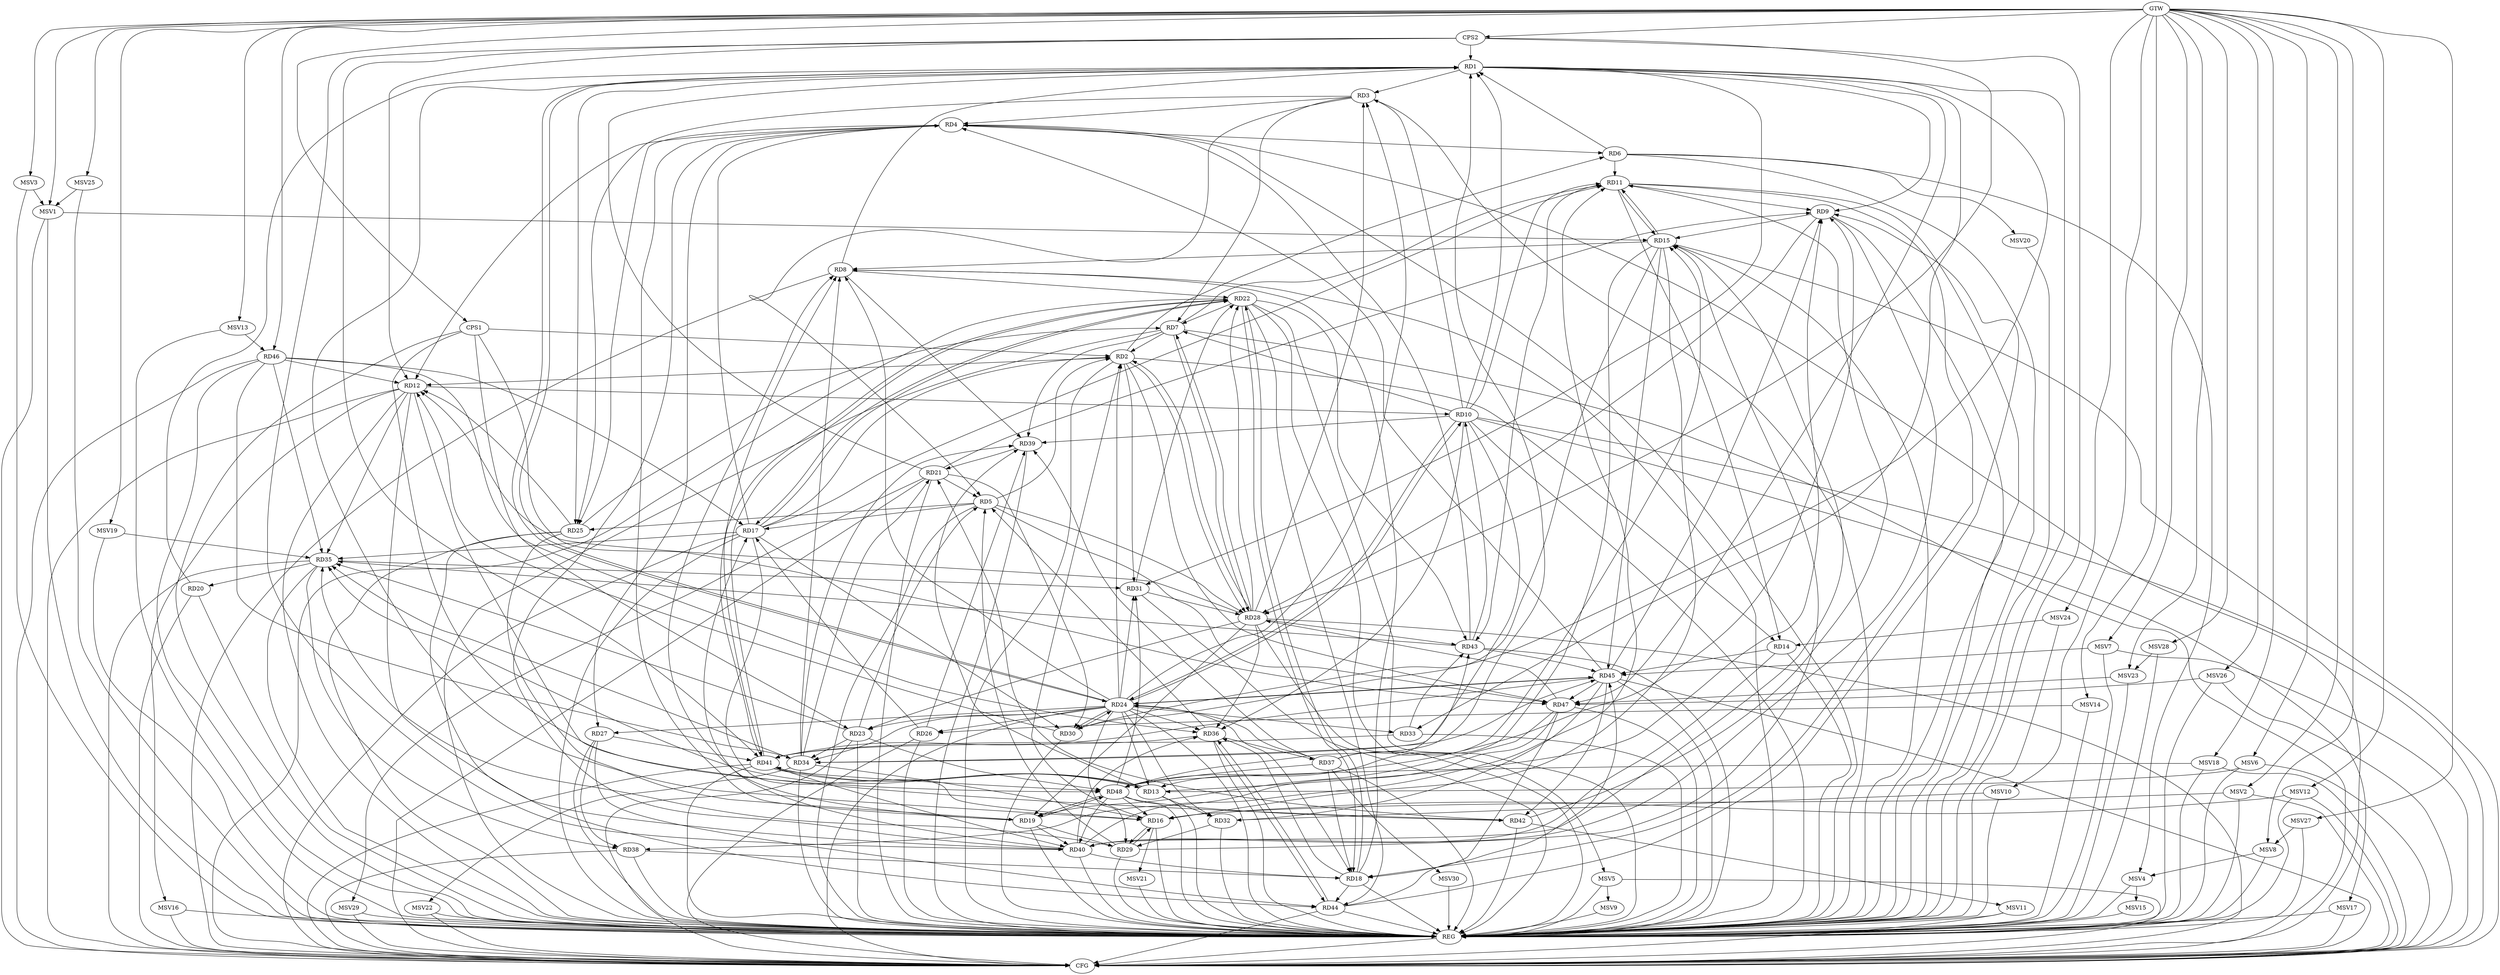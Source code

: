 strict digraph G {
  RD1 [ label="RD1" ];
  RD2 [ label="RD2" ];
  RD3 [ label="RD3" ];
  RD4 [ label="RD4" ];
  RD5 [ label="RD5" ];
  RD6 [ label="RD6" ];
  RD7 [ label="RD7" ];
  RD8 [ label="RD8" ];
  RD9 [ label="RD9" ];
  RD10 [ label="RD10" ];
  RD11 [ label="RD11" ];
  RD12 [ label="RD12" ];
  RD13 [ label="RD13" ];
  RD14 [ label="RD14" ];
  RD15 [ label="RD15" ];
  RD16 [ label="RD16" ];
  RD17 [ label="RD17" ];
  RD18 [ label="RD18" ];
  RD19 [ label="RD19" ];
  RD20 [ label="RD20" ];
  RD21 [ label="RD21" ];
  RD22 [ label="RD22" ];
  RD23 [ label="RD23" ];
  RD24 [ label="RD24" ];
  RD25 [ label="RD25" ];
  RD26 [ label="RD26" ];
  RD27 [ label="RD27" ];
  RD28 [ label="RD28" ];
  RD29 [ label="RD29" ];
  RD30 [ label="RD30" ];
  RD31 [ label="RD31" ];
  RD32 [ label="RD32" ];
  RD33 [ label="RD33" ];
  RD34 [ label="RD34" ];
  RD35 [ label="RD35" ];
  RD36 [ label="RD36" ];
  RD37 [ label="RD37" ];
  RD38 [ label="RD38" ];
  RD39 [ label="RD39" ];
  RD40 [ label="RD40" ];
  RD41 [ label="RD41" ];
  RD42 [ label="RD42" ];
  RD43 [ label="RD43" ];
  RD44 [ label="RD44" ];
  RD45 [ label="RD45" ];
  RD46 [ label="RD46" ];
  RD47 [ label="RD47" ];
  RD48 [ label="RD48" ];
  CPS1 [ label="CPS1" ];
  CPS2 [ label="CPS2" ];
  GTW [ label="GTW" ];
  REG [ label="REG" ];
  CFG [ label="CFG" ];
  MSV1 [ label="MSV1" ];
  MSV2 [ label="MSV2" ];
  MSV3 [ label="MSV3" ];
  MSV4 [ label="MSV4" ];
  MSV5 [ label="MSV5" ];
  MSV6 [ label="MSV6" ];
  MSV7 [ label="MSV7" ];
  MSV8 [ label="MSV8" ];
  MSV9 [ label="MSV9" ];
  MSV10 [ label="MSV10" ];
  MSV11 [ label="MSV11" ];
  MSV12 [ label="MSV12" ];
  MSV13 [ label="MSV13" ];
  MSV14 [ label="MSV14" ];
  MSV15 [ label="MSV15" ];
  MSV16 [ label="MSV16" ];
  MSV17 [ label="MSV17" ];
  MSV18 [ label="MSV18" ];
  MSV19 [ label="MSV19" ];
  MSV20 [ label="MSV20" ];
  MSV21 [ label="MSV21" ];
  MSV22 [ label="MSV22" ];
  MSV23 [ label="MSV23" ];
  MSV24 [ label="MSV24" ];
  MSV25 [ label="MSV25" ];
  MSV26 [ label="MSV26" ];
  MSV27 [ label="MSV27" ];
  MSV28 [ label="MSV28" ];
  MSV29 [ label="MSV29" ];
  MSV30 [ label="MSV30" ];
  RD1 -> RD3;
  RD6 -> RD1;
  RD8 -> RD1;
  RD1 -> RD9;
  RD10 -> RD1;
  RD1 -> RD16;
  RD20 -> RD1;
  RD21 -> RD1;
  RD1 -> RD24;
  RD24 -> RD1;
  RD1 -> RD25;
  RD1 -> RD30;
  RD1 -> RD31;
  RD1 -> RD33;
  RD1 -> RD47;
  RD48 -> RD1;
  RD5 -> RD2;
  RD2 -> RD6;
  RD7 -> RD2;
  RD2 -> RD12;
  RD2 -> RD14;
  RD16 -> RD2;
  RD17 -> RD2;
  RD24 -> RD2;
  RD2 -> RD28;
  RD28 -> RD2;
  RD2 -> RD31;
  RD2 -> RD47;
  RD3 -> RD4;
  RD3 -> RD5;
  RD3 -> RD7;
  RD10 -> RD3;
  RD3 -> RD25;
  RD28 -> RD3;
  RD4 -> RD6;
  RD4 -> RD12;
  RD17 -> RD4;
  RD19 -> RD4;
  RD4 -> RD25;
  RD4 -> RD27;
  RD40 -> RD4;
  RD43 -> RD4;
  RD45 -> RD4;
  RD5 -> RD17;
  RD21 -> RD5;
  RD23 -> RD5;
  RD5 -> RD25;
  RD5 -> RD28;
  RD29 -> RD5;
  RD36 -> RD5;
  RD5 -> RD47;
  RD6 -> RD11;
  RD10 -> RD7;
  RD7 -> RD11;
  RD22 -> RD7;
  RD25 -> RD7;
  RD7 -> RD28;
  RD28 -> RD7;
  RD7 -> RD39;
  RD15 -> RD8;
  RD18 -> RD8;
  RD19 -> RD8;
  RD8 -> RD22;
  RD24 -> RD8;
  RD34 -> RD8;
  RD8 -> RD39;
  RD41 -> RD8;
  RD11 -> RD9;
  RD13 -> RD9;
  RD9 -> RD15;
  RD21 -> RD9;
  RD9 -> RD28;
  RD9 -> RD40;
  RD44 -> RD9;
  RD45 -> RD9;
  RD48 -> RD9;
  RD10 -> RD11;
  RD12 -> RD10;
  RD10 -> RD24;
  RD24 -> RD10;
  RD10 -> RD34;
  RD10 -> RD36;
  RD10 -> RD39;
  RD43 -> RD10;
  RD11 -> RD14;
  RD11 -> RD15;
  RD15 -> RD11;
  RD17 -> RD11;
  RD11 -> RD18;
  RD40 -> RD11;
  RD42 -> RD11;
  RD11 -> RD43;
  RD25 -> RD12;
  RD28 -> RD12;
  RD30 -> RD12;
  RD12 -> RD35;
  RD12 -> RD40;
  RD12 -> RD42;
  RD46 -> RD12;
  RD15 -> RD13;
  RD24 -> RD13;
  RD13 -> RD32;
  RD13 -> RD35;
  RD13 -> RD39;
  RD13 -> RD41;
  RD41 -> RD13;
  RD14 -> RD40;
  RD14 -> RD45;
  RD15 -> RD16;
  RD29 -> RD15;
  RD15 -> RD30;
  RD37 -> RD15;
  RD40 -> RD15;
  RD15 -> RD45;
  RD17 -> RD16;
  RD16 -> RD29;
  RD29 -> RD16;
  RD34 -> RD16;
  RD48 -> RD16;
  RD17 -> RD22;
  RD22 -> RD17;
  RD26 -> RD17;
  RD17 -> RD30;
  RD17 -> RD35;
  RD40 -> RD17;
  RD46 -> RD17;
  RD18 -> RD22;
  RD22 -> RD18;
  RD24 -> RD18;
  RD18 -> RD36;
  RD37 -> RD18;
  RD38 -> RD18;
  RD40 -> RD18;
  RD18 -> RD44;
  RD47 -> RD18;
  RD25 -> RD19;
  RD28 -> RD19;
  RD19 -> RD29;
  RD19 -> RD40;
  RD47 -> RD19;
  RD19 -> RD48;
  RD48 -> RD19;
  RD35 -> RD20;
  RD21 -> RD30;
  RD34 -> RD21;
  RD39 -> RD21;
  RD42 -> RD21;
  RD28 -> RD22;
  RD31 -> RD22;
  RD22 -> RD41;
  RD41 -> RD22;
  RD22 -> RD43;
  RD22 -> RD44;
  RD28 -> RD23;
  RD23 -> RD34;
  RD23 -> RD35;
  RD23 -> RD48;
  RD30 -> RD24;
  RD24 -> RD31;
  RD24 -> RD32;
  RD24 -> RD34;
  RD24 -> RD36;
  RD37 -> RD24;
  RD24 -> RD45;
  RD45 -> RD24;
  RD25 -> RD44;
  RD26 -> RD39;
  RD27 -> RD38;
  RD27 -> RD41;
  RD27 -> RD44;
  RD31 -> RD28;
  RD28 -> RD36;
  RD28 -> RD43;
  RD47 -> RD28;
  RD32 -> RD29;
  RD29 -> RD35;
  RD35 -> RD31;
  RD48 -> RD31;
  RD45 -> RD32;
  RD33 -> RD41;
  RD33 -> RD43;
  RD34 -> RD35;
  RD34 -> RD39;
  RD34 -> RD45;
  RD46 -> RD34;
  RD35 -> RD38;
  RD43 -> RD35;
  RD46 -> RD35;
  RD36 -> RD37;
  RD40 -> RD36;
  RD36 -> RD41;
  RD36 -> RD44;
  RD44 -> RD36;
  RD46 -> RD36;
  RD37 -> RD39;
  RD37 -> RD43;
  RD37 -> RD48;
  RD47 -> RD38;
  RD41 -> RD40;
  RD48 -> RD40;
  RD45 -> RD41;
  RD41 -> RD48;
  RD45 -> RD42;
  RD48 -> RD42;
  RD43 -> RD45;
  RD44 -> RD45;
  RD45 -> RD47;
  CPS1 -> RD23;
  CPS1 -> RD2;
  CPS1 -> RD47;
  CPS1 -> RD48;
  CPS2 -> RD1;
  CPS2 -> RD28;
  CPS2 -> RD40;
  CPS2 -> RD41;
  CPS2 -> RD12;
  GTW -> RD46;
  GTW -> CPS1;
  GTW -> CPS2;
  RD1 -> REG;
  RD2 -> REG;
  RD3 -> REG;
  RD4 -> REG;
  RD5 -> REG;
  RD6 -> REG;
  RD7 -> REG;
  RD8 -> REG;
  RD9 -> REG;
  RD10 -> REG;
  RD11 -> REG;
  RD12 -> REG;
  RD13 -> REG;
  RD14 -> REG;
  RD15 -> REG;
  RD16 -> REG;
  RD17 -> REG;
  RD18 -> REG;
  RD19 -> REG;
  RD20 -> REG;
  RD21 -> REG;
  RD22 -> REG;
  RD23 -> REG;
  RD24 -> REG;
  RD25 -> REG;
  RD26 -> REG;
  RD27 -> REG;
  RD28 -> REG;
  RD29 -> REG;
  RD30 -> REG;
  RD31 -> REG;
  RD32 -> REG;
  RD33 -> REG;
  RD34 -> REG;
  RD35 -> REG;
  RD36 -> REG;
  RD37 -> REG;
  RD38 -> REG;
  RD39 -> REG;
  RD40 -> REG;
  RD41 -> REG;
  RD42 -> REG;
  RD43 -> REG;
  RD44 -> REG;
  RD45 -> REG;
  RD46 -> REG;
  RD47 -> REG;
  RD48 -> REG;
  CPS1 -> REG;
  CPS2 -> REG;
  RD44 -> CFG;
  RD45 -> CFG;
  RD20 -> CFG;
  RD28 -> CFG;
  RD15 -> CFG;
  RD8 -> CFG;
  RD38 -> CFG;
  RD23 -> CFG;
  RD17 -> CFG;
  RD22 -> CFG;
  RD21 -> CFG;
  RD7 -> CFG;
  RD4 -> CFG;
  RD35 -> CFG;
  RD46 -> CFG;
  RD12 -> CFG;
  RD41 -> CFG;
  RD10 -> CFG;
  RD26 -> CFG;
  REG -> CFG;
  RD24 -> CFG;
  RD24 -> RD23;
  RD24 -> RD3;
  RD24 -> RD30;
  RD24 -> RD33;
  RD24 -> RD27;
  RD24 -> RD29;
  RD24 -> RD26;
  MSV1 -> RD15;
  GTW -> MSV1;
  MSV1 -> REG;
  MSV1 -> CFG;
  MSV2 -> RD16;
  GTW -> MSV2;
  MSV2 -> REG;
  MSV2 -> CFG;
  MSV3 -> MSV1;
  GTW -> MSV3;
  MSV3 -> REG;
  RD6 -> MSV4;
  MSV4 -> REG;
  RD22 -> MSV5;
  MSV5 -> REG;
  MSV5 -> CFG;
  MSV6 -> RD13;
  GTW -> MSV6;
  MSV6 -> REG;
  MSV6 -> CFG;
  MSV7 -> RD45;
  GTW -> MSV7;
  MSV7 -> REG;
  MSV7 -> CFG;
  MSV8 -> MSV4;
  GTW -> MSV8;
  MSV8 -> REG;
  MSV5 -> MSV9;
  MSV9 -> REG;
  MSV10 -> RD32;
  GTW -> MSV10;
  MSV10 -> REG;
  RD42 -> MSV11;
  MSV11 -> REG;
  MSV11 -> CFG;
  MSV12 -> RD16;
  GTW -> MSV12;
  MSV12 -> REG;
  MSV12 -> CFG;
  MSV13 -> RD46;
  GTW -> MSV13;
  MSV13 -> REG;
  MSV14 -> RD26;
  GTW -> MSV14;
  MSV14 -> REG;
  MSV4 -> MSV15;
  MSV15 -> REG;
  RD12 -> MSV16;
  MSV16 -> REG;
  MSV16 -> CFG;
  RD10 -> MSV17;
  MSV17 -> REG;
  MSV17 -> CFG;
  MSV18 -> RD48;
  GTW -> MSV18;
  MSV18 -> REG;
  MSV18 -> CFG;
  MSV19 -> RD35;
  GTW -> MSV19;
  MSV19 -> REG;
  RD6 -> MSV20;
  MSV20 -> REG;
  RD16 -> MSV21;
  MSV21 -> REG;
  RD34 -> MSV22;
  MSV22 -> REG;
  MSV22 -> CFG;
  MSV23 -> RD47;
  GTW -> MSV23;
  MSV23 -> REG;
  MSV24 -> RD14;
  GTW -> MSV24;
  MSV24 -> REG;
  MSV25 -> MSV1;
  GTW -> MSV25;
  MSV25 -> REG;
  MSV26 -> RD47;
  GTW -> MSV26;
  MSV26 -> REG;
  MSV26 -> CFG;
  MSV27 -> MSV8;
  GTW -> MSV27;
  MSV27 -> REG;
  MSV28 -> MSV23;
  GTW -> MSV28;
  MSV28 -> REG;
  RD21 -> MSV29;
  MSV29 -> REG;
  MSV29 -> CFG;
  RD37 -> MSV30;
  MSV30 -> REG;
}
